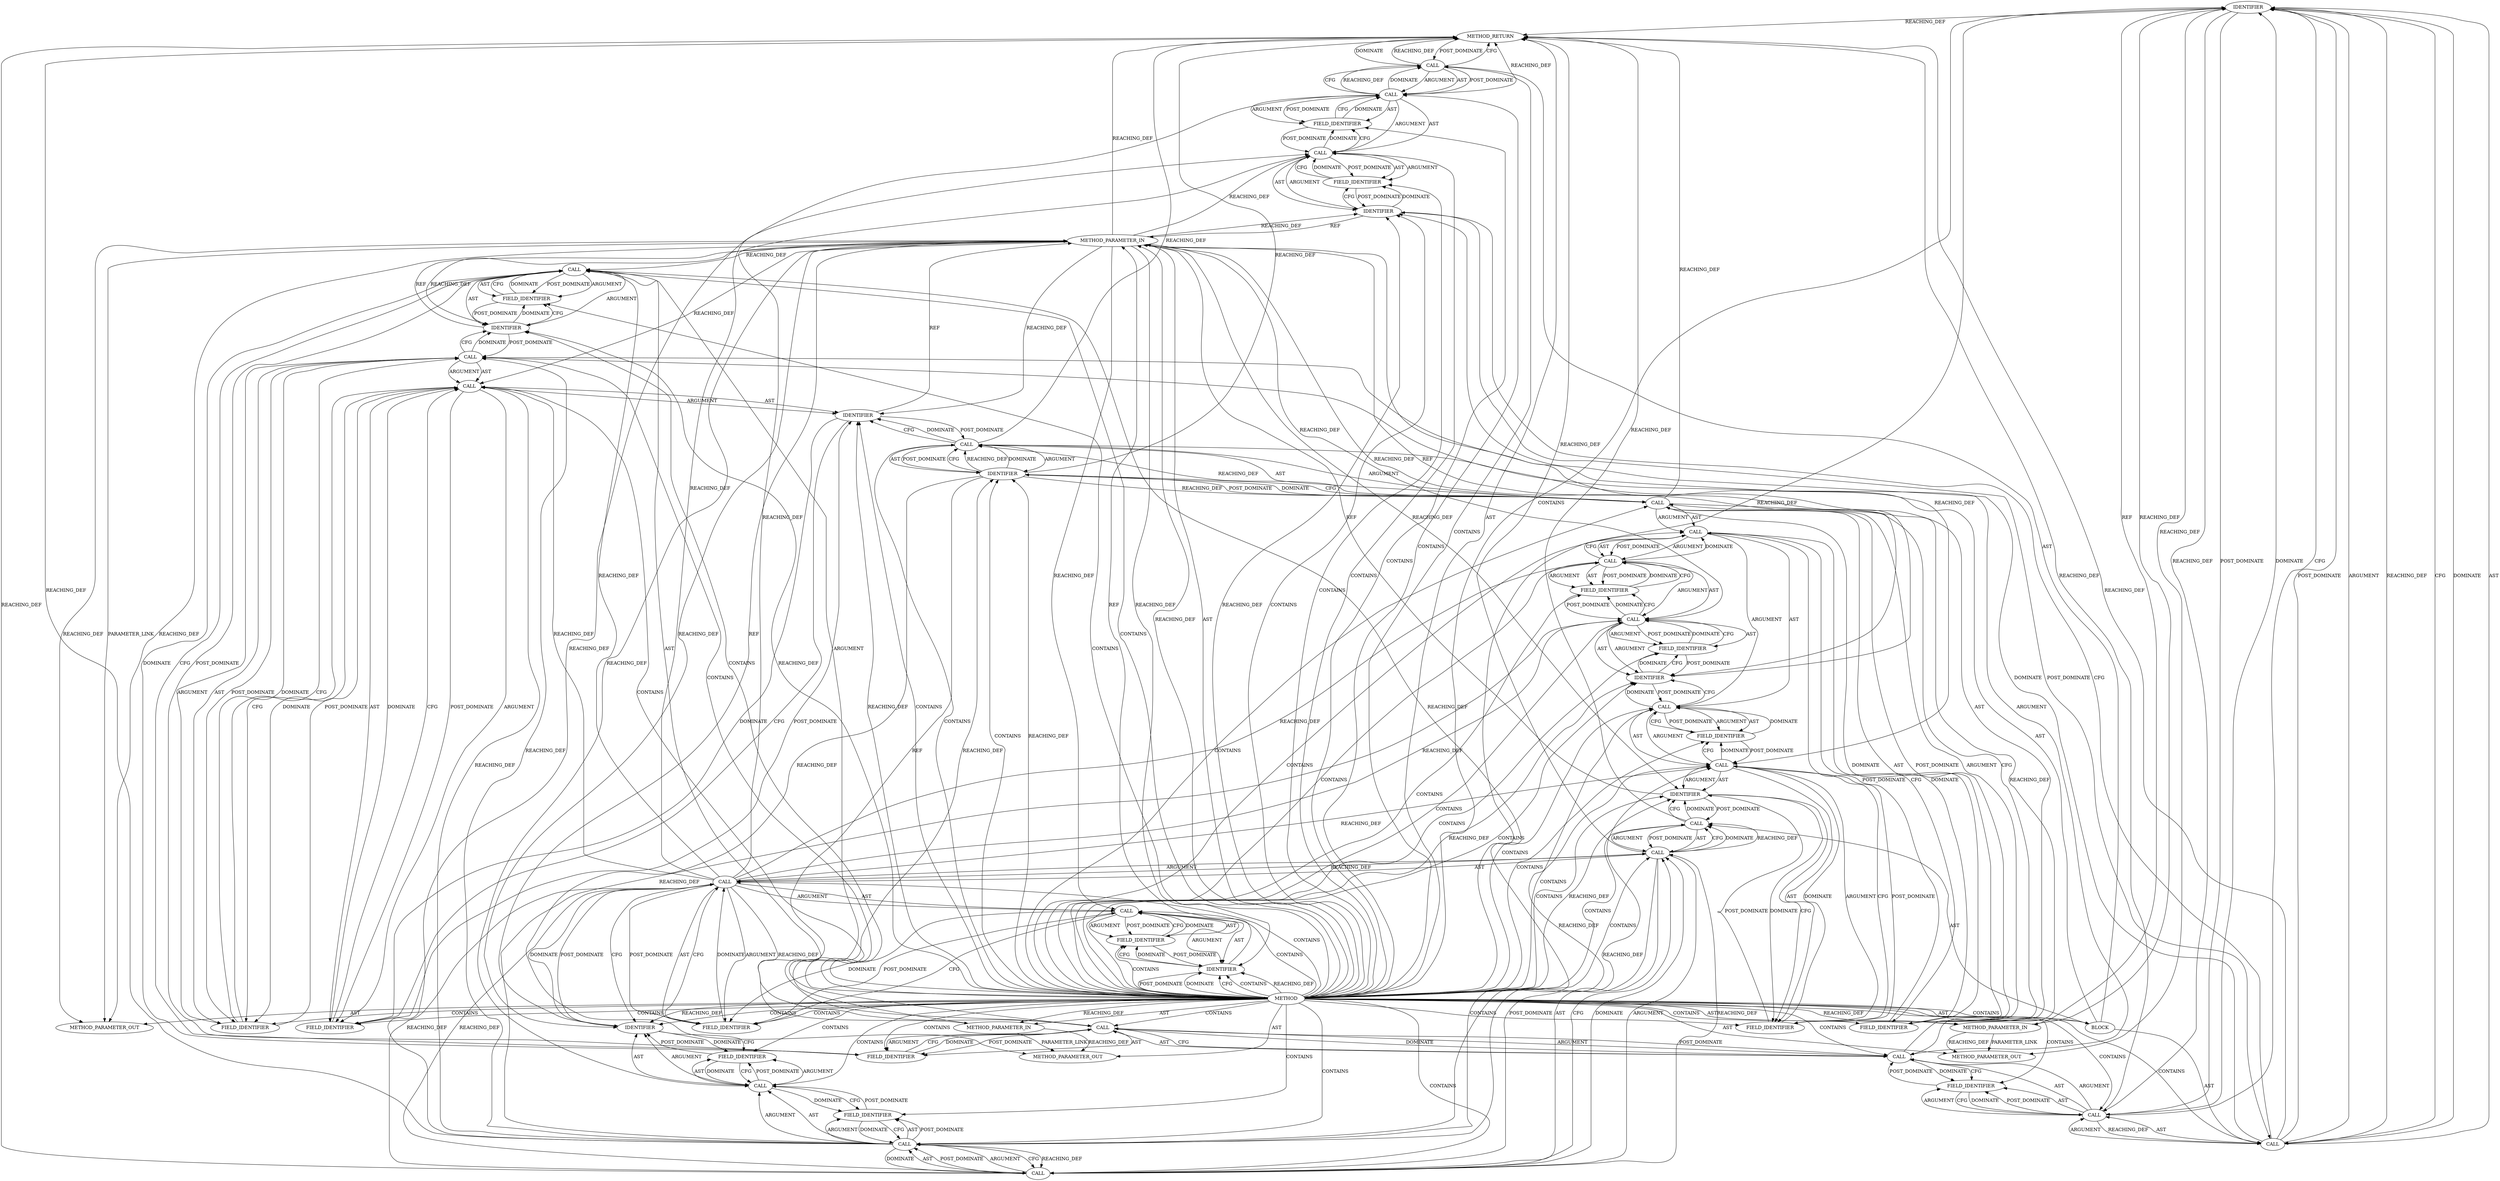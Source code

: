 digraph {
  1000 [label=IDENTIFIER ORDER=2 ARGUMENT_INDEX=2 CODE="len" COLUMN_NUMBER=60 LINE_NUMBER=329 TYPE_FULL_NAME="int" NAME="len"]
  13015 [label=METHOD_PARAMETER_OUT ORDER=1 CODE="struct ceph_connection *con" IS_VARIADIC=false COLUMN_NUMBER=30 LINE_NUMBER=324 TYPE_FULL_NAME="ceph_connection*" EVALUATION_STRATEGY="BY_VALUE" INDEX=1 NAME="con"]
  982 [label=FIELD_IDENTIFIER ORDER=2 ARGUMENT_INDEX=2 CODE="v2" COLUMN_NUMBER=24 LINE_NUMBER=328 CANONICAL_NAME="v2"]
  955 [label=METHOD_PARAMETER_IN ORDER=2 CODE="void *buf" IS_VARIADIC=false COLUMN_NUMBER=59 LINE_NUMBER=324 TYPE_FULL_NAME="void*" EVALUATION_STRATEGY="BY_VALUE" INDEX=2 NAME="buf"]
  985 [label=IDENTIFIER ORDER=2 ARGUMENT_INDEX=2 CODE="buf" COLUMN_NUMBER=61 LINE_NUMBER=328 TYPE_FULL_NAME="void*" NAME="buf"]
  1007 [label=METHOD_RETURN ORDER=5 CODE="RET" COLUMN_NUMBER=1 LINE_NUMBER=324 TYPE_FULL_NAME="void" EVALUATION_STRATEGY="BY_VALUE"]
  979 [label=CALL ORDER=2 ARGUMENT_INDEX=2 CODE="con->v2.in_sign_kvec_cnt" COLUMN_NUMBER=24 METHOD_FULL_NAME="<operator>.fieldAccess" LINE_NUMBER=328 TYPE_FULL_NAME="<empty>" DISPATCH_TYPE="STATIC_DISPATCH" SIGNATURE="" NAME="<operator>.fieldAccess"]
  978 [label=FIELD_IDENTIFIER ORDER=2 ARGUMENT_INDEX=2 CODE="in_sign_kvecs" COLUMN_NUMBER=2 LINE_NUMBER=328 CANONICAL_NAME="in_sign_kvecs"]
  991 [label=IDENTIFIER ORDER=1 ARGUMENT_INDEX=1 CODE="con" COLUMN_NUMBER=2 LINE_NUMBER=329 TYPE_FULL_NAME="ceph_connection*" NAME="con"]
  1001 [label=CALL ORDER=4 ARGUMENT_INDEX=-1 CODE="con->v2.in_sign_kvec_cnt++" COLUMN_NUMBER=2 METHOD_FULL_NAME="<operator>.postIncrement" LINE_NUMBER=330 TYPE_FULL_NAME="<empty>" DISPATCH_TYPE="STATIC_DISPATCH" SIGNATURE="" NAME="<operator>.postIncrement"]
  1005 [label=FIELD_IDENTIFIER ORDER=2 ARGUMENT_INDEX=2 CODE="v2" COLUMN_NUMBER=2 LINE_NUMBER=330 CANONICAL_NAME="v2"]
  969 [label=FIELD_IDENTIFIER ORDER=2 ARGUMENT_INDEX=2 CODE="v2" COLUMN_NUMBER=48 LINE_NUMBER=326 CANONICAL_NAME="v2"]
  990 [label=CALL ORDER=1 ARGUMENT_INDEX=1 CODE="con->v2" COLUMN_NUMBER=2 METHOD_FULL_NAME="<operator>.indirectFieldAccess" LINE_NUMBER=329 TYPE_FULL_NAME="<empty>" DISPATCH_TYPE="STATIC_DISPATCH" SIGNATURE="" NAME="<operator>.indirectFieldAccess"]
  977 [label=FIELD_IDENTIFIER ORDER=2 ARGUMENT_INDEX=2 CODE="v2" COLUMN_NUMBER=2 LINE_NUMBER=328 CANONICAL_NAME="v2"]
  959 [label=CALL ORDER=1 ARGUMENT_INDEX=1 CODE="con->v2.in_sign_kvec_cnt >= ARRAY_SIZE(con->v2.in_sign_kvecs)" COLUMN_NUMBER=9 METHOD_FULL_NAME="<operator>.greaterEqualsThan" LINE_NUMBER=326 TYPE_FULL_NAME="<empty>" DISPATCH_TYPE="STATIC_DISPATCH" SIGNATURE="" NAME="<operator>.greaterEqualsThan"]
  958 [label=CALL ORDER=1 ARGUMENT_INDEX=-1 CODE="BUG_ON(con->v2.in_sign_kvec_cnt >= ARRAY_SIZE(con->v2.in_sign_kvecs))" COLUMN_NUMBER=2 METHOD_FULL_NAME="BUG_ON" LINE_NUMBER=326 TYPE_FULL_NAME="<empty>" DISPATCH_TYPE="STATIC_DISPATCH" SIGNATURE="" NAME="BUG_ON"]
  1003 [label=CALL ORDER=1 ARGUMENT_INDEX=1 CODE="con->v2" COLUMN_NUMBER=2 METHOD_FULL_NAME="<operator>.indirectFieldAccess" LINE_NUMBER=330 TYPE_FULL_NAME="<empty>" DISPATCH_TYPE="STATIC_DISPATCH" SIGNATURE="" NAME="<operator>.indirectFieldAccess"]
  963 [label=FIELD_IDENTIFIER ORDER=2 ARGUMENT_INDEX=2 CODE="v2" COLUMN_NUMBER=9 LINE_NUMBER=326 CANONICAL_NAME="v2"]
  976 [label=IDENTIFIER ORDER=1 ARGUMENT_INDEX=1 CODE="con" COLUMN_NUMBER=2 LINE_NUMBER=328 TYPE_FULL_NAME="ceph_connection*" NAME="con"]
  986 [label=CALL ORDER=3 ARGUMENT_INDEX=-1 CODE="con->v2.in_sign_kvecs[con->v2.in_sign_kvec_cnt].iov_len = len" COLUMN_NUMBER=2 METHOD_FULL_NAME="<operator>.assignment" LINE_NUMBER=329 TYPE_FULL_NAME="<empty>" DISPATCH_TYPE="STATIC_DISPATCH" SIGNATURE="" NAME="<operator>.assignment"]
  997 [label=FIELD_IDENTIFIER ORDER=2 ARGUMENT_INDEX=2 CODE="v2" COLUMN_NUMBER=24 LINE_NUMBER=329 CANONICAL_NAME="v2"]
  962 [label=IDENTIFIER ORDER=1 ARGUMENT_INDEX=1 CODE="con" COLUMN_NUMBER=9 LINE_NUMBER=326 TYPE_FULL_NAME="ceph_connection*" NAME="con"]
  964 [label=FIELD_IDENTIFIER ORDER=2 ARGUMENT_INDEX=2 CODE="in_sign_kvec_cnt" COLUMN_NUMBER=9 LINE_NUMBER=326 CANONICAL_NAME="in_sign_kvec_cnt"]
  961 [label=CALL ORDER=1 ARGUMENT_INDEX=1 CODE="con->v2" COLUMN_NUMBER=9 METHOD_FULL_NAME="<operator>.indirectFieldAccess" LINE_NUMBER=326 TYPE_FULL_NAME="<empty>" DISPATCH_TYPE="STATIC_DISPATCH" SIGNATURE="" NAME="<operator>.indirectFieldAccess"]
  987 [label=CALL ORDER=1 ARGUMENT_INDEX=1 CODE="con->v2.in_sign_kvecs[con->v2.in_sign_kvec_cnt].iov_len" COLUMN_NUMBER=2 METHOD_FULL_NAME="<operator>.fieldAccess" LINE_NUMBER=329 TYPE_FULL_NAME="<empty>" DISPATCH_TYPE="STATIC_DISPATCH" SIGNATURE="" NAME="<operator>.fieldAccess"]
  965 [label=CALL ORDER=2 ARGUMENT_INDEX=2 CODE="ARRAY_SIZE(con->v2.in_sign_kvecs)" COLUMN_NUMBER=37 METHOD_FULL_NAME="ARRAY_SIZE" LINE_NUMBER=326 TYPE_FULL_NAME="<empty>" DISPATCH_TYPE="STATIC_DISPATCH" SIGNATURE="" NAME="ARRAY_SIZE"]
  984 [label=FIELD_IDENTIFIER ORDER=2 ARGUMENT_INDEX=2 CODE="iov_base" COLUMN_NUMBER=2 LINE_NUMBER=328 CANONICAL_NAME="iov_base"]
  983 [label=FIELD_IDENTIFIER ORDER=2 ARGUMENT_INDEX=2 CODE="in_sign_kvec_cnt" COLUMN_NUMBER=24 LINE_NUMBER=328 CANONICAL_NAME="in_sign_kvec_cnt"]
  13016 [label=METHOD_PARAMETER_OUT ORDER=2 CODE="void *buf" IS_VARIADIC=false COLUMN_NUMBER=59 LINE_NUMBER=324 TYPE_FULL_NAME="void*" EVALUATION_STRATEGY="BY_VALUE" INDEX=2 NAME="buf"]
  981 [label=IDENTIFIER ORDER=1 ARGUMENT_INDEX=1 CODE="con" COLUMN_NUMBER=24 LINE_NUMBER=328 TYPE_FULL_NAME="ceph_connection*" NAME="con"]
  980 [label=CALL ORDER=1 ARGUMENT_INDEX=1 CODE="con->v2" COLUMN_NUMBER=24 METHOD_FULL_NAME="<operator>.indirectFieldAccess" LINE_NUMBER=328 TYPE_FULL_NAME="<empty>" DISPATCH_TYPE="STATIC_DISPATCH" SIGNATURE="" NAME="<operator>.indirectFieldAccess"]
  974 [label=CALL ORDER=1 ARGUMENT_INDEX=1 CODE="con->v2.in_sign_kvecs" COLUMN_NUMBER=2 METHOD_FULL_NAME="<operator>.fieldAccess" LINE_NUMBER=328 TYPE_FULL_NAME="<empty>" DISPATCH_TYPE="STATIC_DISPATCH" SIGNATURE="" NAME="<operator>.fieldAccess"]
  992 [label=FIELD_IDENTIFIER ORDER=2 ARGUMENT_INDEX=2 CODE="v2" COLUMN_NUMBER=2 LINE_NUMBER=329 CANONICAL_NAME="v2"]
  957 [label=BLOCK ORDER=4 ARGUMENT_INDEX=-1 CODE="{
	BUG_ON(con->v2.in_sign_kvec_cnt >= ARRAY_SIZE(con->v2.in_sign_kvecs));

	con->v2.in_sign_kvecs[con->v2.in_sign_kvec_cnt].iov_base = buf;
	con->v2.in_sign_kvecs[con->v2.in_sign_kvec_cnt].iov_len = len;
	con->v2.in_sign_kvec_cnt++;
}" COLUMN_NUMBER=1 LINE_NUMBER=325 TYPE_FULL_NAME="void"]
  975 [label=CALL ORDER=1 ARGUMENT_INDEX=1 CODE="con->v2" COLUMN_NUMBER=2 METHOD_FULL_NAME="<operator>.indirectFieldAccess" LINE_NUMBER=328 TYPE_FULL_NAME="<empty>" DISPATCH_TYPE="STATIC_DISPATCH" SIGNATURE="" NAME="<operator>.indirectFieldAccess"]
  993 [label=FIELD_IDENTIFIER ORDER=2 ARGUMENT_INDEX=2 CODE="in_sign_kvecs" COLUMN_NUMBER=2 LINE_NUMBER=329 CANONICAL_NAME="in_sign_kvecs"]
  13017 [label=METHOD_PARAMETER_OUT ORDER=3 CODE="int len" IS_VARIADIC=false COLUMN_NUMBER=70 LINE_NUMBER=324 TYPE_FULL_NAME="int" EVALUATION_STRATEGY="BY_VALUE" INDEX=3 NAME="len"]
  971 [label=CALL ORDER=2 ARGUMENT_INDEX=-1 CODE="con->v2.in_sign_kvecs[con->v2.in_sign_kvec_cnt].iov_base = buf" COLUMN_NUMBER=2 METHOD_FULL_NAME="<operator>.assignment" LINE_NUMBER=328 TYPE_FULL_NAME="<empty>" DISPATCH_TYPE="STATIC_DISPATCH" SIGNATURE="" NAME="<operator>.assignment"]
  996 [label=IDENTIFIER ORDER=1 ARGUMENT_INDEX=1 CODE="con" COLUMN_NUMBER=24 LINE_NUMBER=329 TYPE_FULL_NAME="ceph_connection*" NAME="con"]
  972 [label=CALL ORDER=1 ARGUMENT_INDEX=1 CODE="con->v2.in_sign_kvecs[con->v2.in_sign_kvec_cnt].iov_base" COLUMN_NUMBER=2 METHOD_FULL_NAME="<operator>.fieldAccess" LINE_NUMBER=328 TYPE_FULL_NAME="<empty>" DISPATCH_TYPE="STATIC_DISPATCH" SIGNATURE="" NAME="<operator>.fieldAccess"]
  1004 [label=IDENTIFIER ORDER=1 ARGUMENT_INDEX=1 CODE="con" COLUMN_NUMBER=2 LINE_NUMBER=330 TYPE_FULL_NAME="ceph_connection*" NAME="con"]
  989 [label=CALL ORDER=1 ARGUMENT_INDEX=1 CODE="con->v2.in_sign_kvecs" COLUMN_NUMBER=2 METHOD_FULL_NAME="<operator>.fieldAccess" LINE_NUMBER=329 TYPE_FULL_NAME="<empty>" DISPATCH_TYPE="STATIC_DISPATCH" SIGNATURE="" NAME="<operator>.fieldAccess"]
  960 [label=CALL ORDER=1 ARGUMENT_INDEX=1 CODE="con->v2.in_sign_kvec_cnt" COLUMN_NUMBER=9 METHOD_FULL_NAME="<operator>.fieldAccess" LINE_NUMBER=326 TYPE_FULL_NAME="<empty>" DISPATCH_TYPE="STATIC_DISPATCH" SIGNATURE="" NAME="<operator>.fieldAccess"]
  956 [label=METHOD_PARAMETER_IN ORDER=3 CODE="int len" IS_VARIADIC=false COLUMN_NUMBER=70 LINE_NUMBER=324 TYPE_FULL_NAME="int" EVALUATION_STRATEGY="BY_VALUE" INDEX=3 NAME="len"]
  967 [label=CALL ORDER=1 ARGUMENT_INDEX=1 CODE="con->v2" COLUMN_NUMBER=48 METHOD_FULL_NAME="<operator>.indirectFieldAccess" LINE_NUMBER=326 TYPE_FULL_NAME="<empty>" DISPATCH_TYPE="STATIC_DISPATCH" SIGNATURE="" NAME="<operator>.indirectFieldAccess"]
  968 [label=IDENTIFIER ORDER=1 ARGUMENT_INDEX=1 CODE="con" COLUMN_NUMBER=48 LINE_NUMBER=326 TYPE_FULL_NAME="ceph_connection*" NAME="con"]
  970 [label=FIELD_IDENTIFIER ORDER=2 ARGUMENT_INDEX=2 CODE="in_sign_kvecs" COLUMN_NUMBER=48 LINE_NUMBER=326 CANONICAL_NAME="in_sign_kvecs"]
  966 [label=CALL ORDER=1 ARGUMENT_INDEX=1 CODE="con->v2.in_sign_kvecs" COLUMN_NUMBER=48 METHOD_FULL_NAME="<operator>.fieldAccess" LINE_NUMBER=326 TYPE_FULL_NAME="<empty>" DISPATCH_TYPE="STATIC_DISPATCH" SIGNATURE="" NAME="<operator>.fieldAccess"]
  1006 [label=FIELD_IDENTIFIER ORDER=2 ARGUMENT_INDEX=2 CODE="in_sign_kvec_cnt" COLUMN_NUMBER=2 LINE_NUMBER=330 CANONICAL_NAME="in_sign_kvec_cnt"]
  954 [label=METHOD_PARAMETER_IN ORDER=1 CODE="struct ceph_connection *con" IS_VARIADIC=false COLUMN_NUMBER=30 LINE_NUMBER=324 TYPE_FULL_NAME="ceph_connection*" EVALUATION_STRATEGY="BY_VALUE" INDEX=1 NAME="con"]
  994 [label=CALL ORDER=2 ARGUMENT_INDEX=2 CODE="con->v2.in_sign_kvec_cnt" COLUMN_NUMBER=24 METHOD_FULL_NAME="<operator>.fieldAccess" LINE_NUMBER=329 TYPE_FULL_NAME="<empty>" DISPATCH_TYPE="STATIC_DISPATCH" SIGNATURE="" NAME="<operator>.fieldAccess"]
  999 [label=FIELD_IDENTIFIER ORDER=2 ARGUMENT_INDEX=2 CODE="iov_len" COLUMN_NUMBER=2 LINE_NUMBER=329 CANONICAL_NAME="iov_len"]
  1002 [label=CALL ORDER=1 ARGUMENT_INDEX=1 CODE="con->v2.in_sign_kvec_cnt" COLUMN_NUMBER=2 METHOD_FULL_NAME="<operator>.fieldAccess" LINE_NUMBER=330 TYPE_FULL_NAME="<empty>" DISPATCH_TYPE="STATIC_DISPATCH" SIGNATURE="" NAME="<operator>.fieldAccess"]
  953 [label=METHOD COLUMN_NUMBER=1 LINE_NUMBER=324 COLUMN_NUMBER_END=1 IS_EXTERNAL=false SIGNATURE="void add_in_sign_kvec (ceph_connection*,void*,int)" NAME="add_in_sign_kvec" AST_PARENT_TYPE="TYPE_DECL" AST_PARENT_FULL_NAME="file_code_old-a282a2f-decode_preamble-526.c:<global>" ORDER=17 CODE="static void add_in_sign_kvec(struct ceph_connection *con, void *buf, int len)
{
	BUG_ON(con->v2.in_sign_kvec_cnt >= ARRAY_SIZE(con->v2.in_sign_kvecs));

	con->v2.in_sign_kvecs[con->v2.in_sign_kvec_cnt].iov_base = buf;
	con->v2.in_sign_kvecs[con->v2.in_sign_kvec_cnt].iov_len = len;
	con->v2.in_sign_kvec_cnt++;
}" FULL_NAME="add_in_sign_kvec" LINE_NUMBER_END=331 FILENAME="file_code_old-a282a2f-decode_preamble-526.c"]
  988 [label=CALL ORDER=1 ARGUMENT_INDEX=1 CODE="con->v2.in_sign_kvecs[con->v2.in_sign_kvec_cnt]" COLUMN_NUMBER=2 METHOD_FULL_NAME="<operator>.indirectIndexAccess" LINE_NUMBER=329 TYPE_FULL_NAME="<empty>" DISPATCH_TYPE="STATIC_DISPATCH" SIGNATURE="" NAME="<operator>.indirectIndexAccess"]
  973 [label=CALL ORDER=1 ARGUMENT_INDEX=1 CODE="con->v2.in_sign_kvecs[con->v2.in_sign_kvec_cnt]" COLUMN_NUMBER=2 METHOD_FULL_NAME="<operator>.indirectIndexAccess" LINE_NUMBER=328 TYPE_FULL_NAME="<empty>" DISPATCH_TYPE="STATIC_DISPATCH" SIGNATURE="" NAME="<operator>.indirectIndexAccess"]
  998 [label=FIELD_IDENTIFIER ORDER=2 ARGUMENT_INDEX=2 CODE="in_sign_kvec_cnt" COLUMN_NUMBER=24 LINE_NUMBER=329 CANONICAL_NAME="in_sign_kvec_cnt"]
  995 [label=CALL ORDER=1 ARGUMENT_INDEX=1 CODE="con->v2" COLUMN_NUMBER=24 METHOD_FULL_NAME="<operator>.indirectFieldAccess" LINE_NUMBER=329 TYPE_FULL_NAME="<empty>" DISPATCH_TYPE="STATIC_DISPATCH" SIGNATURE="" NAME="<operator>.indirectFieldAccess"]
  990 -> 992 [label=ARGUMENT ]
  990 -> 991 [label=ARGUMENT ]
  986 -> 1007 [label=REACHING_DEF VARIABLE="con->v2.in_sign_kvecs[con->v2.in_sign_kvec_cnt].iov_len = len"]
  971 -> 972 [label=AST ]
  982 -> 981 [label=POST_DOMINATE ]
  981 -> 974 [label=POST_DOMINATE ]
  966 -> 980 [label=REACHING_DEF VARIABLE="con->v2.in_sign_kvecs"]
  959 -> 965 [label=AST ]
  953 -> 985 [label=REACHING_DEF VARIABLE=""]
  992 -> 990 [label=DOMINATE ]
  989 -> 993 [label=ARGUMENT ]
  953 -> 1004 [label=REACHING_DEF VARIABLE=""]
  954 -> 980 [label=REACHING_DEF VARIABLE="con"]
  953 -> 979 [label=CONTAINS ]
  960 -> 979 [label=REACHING_DEF VARIABLE="con->v2.in_sign_kvec_cnt"]
  953 -> 985 [label=CONTAINS ]
  953 -> 996 [label=CONTAINS ]
  994 -> 988 [label=CFG ]
  1007 -> 1001 [label=POST_DOMINATE ]
  953 -> 1000 [label=REACHING_DEF VARIABLE=""]
  985 -> 971 [label=CFG ]
  998 -> 995 [label=POST_DOMINATE ]
  958 -> 976 [label=CFG ]
  962 -> 963 [label=CFG ]
  1005 -> 1004 [label=POST_DOMINATE ]
  953 -> 989 [label=CONTAINS ]
  988 -> 994 [label=ARGUMENT ]
  994 -> 988 [label=DOMINATE ]
  958 -> 959 [label=ARGUMENT ]
  973 -> 984 [label=DOMINATE ]
  954 -> 962 [label=REACHING_DEF VARIABLE="con"]
  993 -> 990 [label=POST_DOMINATE ]
  972 -> 985 [label=DOMINATE ]
  960 -> 961 [label=AST ]
  996 -> 989 [label=POST_DOMINATE ]
  1001 -> 1002 [label=ARGUMENT ]
  953 -> 1001 [label=CONTAINS ]
  980 -> 981 [label=ARGUMENT ]
  994 -> 998 [label=POST_DOMINATE ]
  954 -> 968 [label=REACHING_DEF VARIABLE="con"]
  957 -> 1001 [label=AST ]
  980 -> 981 [label=AST ]
  954 -> 996 [label=REACHING_DEF VARIABLE="con"]
  994 -> 995 [label=ARGUMENT ]
  985 -> 972 [label=REACHING_DEF VARIABLE="buf"]
  964 -> 960 [label=CFG ]
  994 -> 995 [label=AST ]
  954 -> 1004 [label=REACHING_DEF VARIABLE="con"]
  975 -> 978 [label=CFG ]
  985 -> 955 [label=REF ]
  953 -> 994 [label=CONTAINS ]
  990 -> 991 [label=AST ]
  1002 -> 1006 [label=POST_DOMINATE ]
  975 -> 978 [label=DOMINATE ]
  980 -> 982 [label=POST_DOMINATE ]
  982 -> 980 [label=DOMINATE ]
  960 -> 964 [label=AST ]
  966 -> 975 [label=REACHING_DEF VARIABLE="con->v2.in_sign_kvecs"]
  1004 -> 986 [label=POST_DOMINATE ]
  972 -> 985 [label=CFG ]
  953 -> 966 [label=CONTAINS ]
  965 -> 959 [label=CFG ]
  986 -> 1000 [label=AST ]
  957 -> 971 [label=AST ]
  953 -> 958 [label=CONTAINS ]
  973 -> 979 [label=AST ]
  954 -> 981 [label=REACHING_DEF VARIABLE="con"]
  967 -> 970 [label=DOMINATE ]
  979 -> 980 [label=ARGUMENT ]
  1000 -> 987 [label=REACHING_DEF VARIABLE="len"]
  959 -> 958 [label=CFG ]
  993 -> 989 [label=DOMINATE ]
  953 -> 1002 [label=CONTAINS ]
  984 -> 972 [label=CFG ]
  965 -> 966 [label=AST ]
  995 -> 997 [label=POST_DOMINATE ]
  953 -> 964 [label=CONTAINS ]
  974 -> 975 [label=AST ]
  968 -> 969 [label=DOMINATE ]
  966 -> 970 [label=AST ]
  990 -> 993 [label=CFG ]
  953 -> 984 [label=CONTAINS ]
  999 -> 987 [label=DOMINATE ]
  983 -> 979 [label=DOMINATE ]
  959 -> 965 [label=ARGUMENT ]
  953 -> 980 [label=CONTAINS ]
  967 -> 968 [label=AST ]
  956 -> 13017 [label=PARAMETER_LINK ]
  1001 -> 1002 [label=AST ]
  1000 -> 13017 [label=REACHING_DEF VARIABLE="len"]
  985 -> 971 [label=REACHING_DEF VARIABLE="buf"]
  977 -> 975 [label=CFG ]
  971 -> 985 [label=POST_DOMINATE ]
  967 -> 968 [label=ARGUMENT ]
  954 -> 13015 [label=PARAMETER_LINK ]
  976 -> 977 [label=DOMINATE ]
  975 -> 977 [label=POST_DOMINATE ]
  987 -> 999 [label=POST_DOMINATE ]
  953 -> 954 [label=REACHING_DEF VARIABLE=""]
  977 -> 976 [label=POST_DOMINATE ]
  953 -> 1004 [label=CONTAINS ]
  990 -> 993 [label=DOMINATE ]
  953 -> 988 [label=CONTAINS ]
  1001 -> 1007 [label=CFG ]
  953 -> 986 [label=CONTAINS ]
  965 -> 1007 [label=REACHING_DEF VARIABLE="ARRAY_SIZE(con->v2.in_sign_kvecs)"]
  995 -> 998 [label=DOMINATE ]
  967 -> 969 [label=POST_DOMINATE ]
  978 -> 974 [label=DOMINATE ]
  960 -> 995 [label=REACHING_DEF VARIABLE="con->v2.in_sign_kvec_cnt"]
  964 -> 960 [label=DOMINATE ]
  970 -> 966 [label=DOMINATE ]
  980 -> 983 [label=DOMINATE ]
  1000 -> 1007 [label=REACHING_DEF VARIABLE="len"]
  960 -> 1003 [label=REACHING_DEF VARIABLE="con->v2.in_sign_kvec_cnt"]
  988 -> 994 [label=POST_DOMINATE ]
  953 -> 971 [label=CONTAINS ]
  960 -> 994 [label=REACHING_DEF VARIABLE="con->v2.in_sign_kvec_cnt"]
  1004 -> 1005 [label=DOMINATE ]
  953 -> 987 [label=CONTAINS ]
  979 -> 983 [label=ARGUMENT ]
  986 -> 1000 [label=POST_DOMINATE ]
  985 -> 1007 [label=REACHING_DEF VARIABLE="buf"]
  985 -> 972 [label=POST_DOMINATE ]
  987 -> 988 [label=AST ]
  971 -> 991 [label=CFG ]
  978 -> 974 [label=CFG ]
  992 -> 990 [label=CFG ]
  953 -> 959 [label=CONTAINS ]
  965 -> 960 [label=REACHING_DEF VARIABLE="ARRAY_SIZE(con->v2.in_sign_kvecs)"]
  953 -> 982 [label=CONTAINS ]
  966 -> 1007 [label=REACHING_DEF VARIABLE="con->v2.in_sign_kvecs"]
  1000 -> 986 [label=REACHING_DEF VARIABLE="len"]
  1003 -> 1006 [label=DOMINATE ]
  953 -> 956 [label=AST ]
  997 -> 995 [label=CFG ]
  966 -> 990 [label=REACHING_DEF VARIABLE="con->v2.in_sign_kvecs"]
  988 -> 999 [label=CFG ]
  953 -> 992 [label=CONTAINS ]
  986 -> 1000 [label=ARGUMENT ]
  1000 -> 986 [label=CFG ]
  990 -> 992 [label=AST ]
  969 -> 967 [label=DOMINATE ]
  975 -> 977 [label=AST ]
  973 -> 979 [label=ARGUMENT ]
  999 -> 987 [label=CFG ]
  979 -> 973 [label=DOMINATE ]
  998 -> 994 [label=CFG ]
  953 -> 955 [label=AST ]
  980 -> 982 [label=AST ]
  954 -> 1007 [label=REACHING_DEF VARIABLE="con"]
  996 -> 997 [label=DOMINATE ]
  977 -> 975 [label=DOMINATE ]
  988 -> 989 [label=ARGUMENT ]
  967 -> 969 [label=ARGUMENT ]
  987 -> 988 [label=ARGUMENT ]
  975 -> 976 [label=ARGUMENT ]
  982 -> 980 [label=CFG ]
  1003 -> 1004 [label=ARGUMENT ]
  1002 -> 1006 [label=AST ]
  967 -> 969 [label=AST ]
  981 -> 982 [label=DOMINATE ]
  960 -> 959 [label=REACHING_DEF VARIABLE="con->v2.in_sign_kvec_cnt"]
  953 -> 977 [label=CONTAINS ]
  958 -> 959 [label=AST ]
  953 -> 997 [label=CONTAINS ]
  953 -> 974 [label=CONTAINS ]
  1003 -> 1005 [label=POST_DOMINATE ]
  961 -> 963 [label=AST ]
  984 -> 973 [label=POST_DOMINATE ]
  994 -> 998 [label=AST ]
  956 -> 1000 [label=REACHING_DEF VARIABLE="len"]
  965 -> 959 [label=DOMINATE ]
  960 -> 961 [label=ARGUMENT ]
  970 -> 966 [label=CFG ]
  989 -> 993 [label=POST_DOMINATE ]
  1006 -> 1002 [label=CFG ]
  997 -> 996 [label=POST_DOMINATE ]
  959 -> 1007 [label=REACHING_DEF VARIABLE="con->v2.in_sign_kvec_cnt >= ARRAY_SIZE(con->v2.in_sign_kvecs)"]
  969 -> 967 [label=CFG ]
  973 -> 979 [label=POST_DOMINATE ]
  1003 -> 1005 [label=AST ]
  985 -> 13016 [label=REACHING_DEF VARIABLE="buf"]
  1001 -> 1007 [label=DOMINATE ]
  986 -> 1004 [label=CFG ]
  973 -> 974 [label=ARGUMENT ]
  957 -> 986 [label=AST ]
  971 -> 972 [label=ARGUMENT ]
  965 -> 966 [label=POST_DOMINATE ]
  974 -> 978 [label=POST_DOMINATE ]
  971 -> 991 [label=DOMINATE ]
  995 -> 997 [label=AST ]
  992 -> 991 [label=POST_DOMINATE ]
  953 -> 962 [label=DOMINATE ]
  974 -> 978 [label=ARGUMENT ]
  961 -> 963 [label=ARGUMENT ]
  972 -> 988 [label=REACHING_DEF VARIABLE="con->v2.in_sign_kvecs[con->v2.in_sign_kvec_cnt].iov_base"]
  1002 -> 1001 [label=CFG ]
  971 -> 985 [label=ARGUMENT ]
  954 -> 1003 [label=REACHING_DEF VARIABLE="con"]
  989 -> 993 [label=AST ]
  1002 -> 1007 [label=REACHING_DEF VARIABLE="con->v2.in_sign_kvec_cnt"]
  1006 -> 1002 [label=DOMINATE ]
  961 -> 962 [label=ARGUMENT ]
  953 -> 957 [label=CONTAINS ]
  953 -> 983 [label=CONTAINS ]
  986 -> 1004 [label=DOMINATE ]
  953 -> 1005 [label=CONTAINS ]
  958 -> 959 [label=POST_DOMINATE ]
  987 -> 986 [label=REACHING_DEF VARIABLE="con->v2.in_sign_kvecs[con->v2.in_sign_kvec_cnt].iov_len"]
  997 -> 995 [label=DOMINATE ]
  953 -> 991 [label=REACHING_DEF VARIABLE=""]
  979 -> 973 [label=CFG ]
  954 -> 967 [label=REACHING_DEF VARIABLE="con"]
  1002 -> 1003 [label=ARGUMENT ]
  1002 -> 1001 [label=REACHING_DEF VARIABLE="con->v2.in_sign_kvec_cnt"]
  998 -> 994 [label=DOMINATE ]
  960 -> 1002 [label=REACHING_DEF VARIABLE="con->v2.in_sign_kvec_cnt"]
  953 -> 965 [label=CONTAINS ]
  953 -> 975 [label=CONTAINS ]
  973 -> 984 [label=CFG ]
  960 -> 965 [label=REACHING_DEF VARIABLE="con->v2.in_sign_kvec_cnt"]
  953 -> 967 [label=CONTAINS ]
  966 -> 970 [label=POST_DOMINATE ]
  960 -> 964 [label=ARGUMENT ]
  953 -> 999 [label=CONTAINS ]
  955 -> 985 [label=REACHING_DEF VARIABLE="buf"]
  953 -> 1006 [label=CONTAINS ]
  979 -> 983 [label=AST ]
  995 -> 997 [label=ARGUMENT ]
  972 -> 973 [label=ARGUMENT ]
  962 -> 963 [label=DOMINATE ]
  999 -> 988 [label=POST_DOMINATE ]
  968 -> 960 [label=POST_DOMINATE ]
  974 -> 975 [label=ARGUMENT ]
  959 -> 960 [label=AST ]
  953 -> 13016 [label=AST ]
  975 -> 977 [label=ARGUMENT ]
  953 -> 995 [label=CONTAINS ]
  966 -> 1003 [label=REACHING_DEF VARIABLE="con->v2.in_sign_kvecs"]
  966 -> 967 [label=ARGUMENT ]
  972 -> 971 [label=REACHING_DEF VARIABLE="con->v2.in_sign_kvecs[con->v2.in_sign_kvec_cnt].iov_base"]
  971 -> 985 [label=AST ]
  953 -> 13017 [label=AST ]
  966 -> 965 [label=CFG ]
  1004 -> 954 [label=REF ]
  967 -> 970 [label=CFG ]
  1002 -> 1006 [label=ARGUMENT ]
  991 -> 992 [label=DOMINATE ]
  976 -> 954 [label=REF ]
  986 -> 987 [label=AST ]
  975 -> 976 [label=AST ]
  983 -> 979 [label=CFG ]
  953 -> 957 [label=AST ]
  988 -> 999 [label=DOMINATE ]
  973 -> 974 [label=AST ]
  955 -> 13016 [label=PARAMETER_LINK ]
  966 -> 965 [label=DOMINATE ]
  995 -> 996 [label=ARGUMENT ]
  1002 -> 1001 [label=DOMINATE ]
  961 -> 962 [label=AST ]
  953 -> 1007 [label=AST ]
  972 -> 984 [label=AST ]
  989 -> 990 [label=AST ]
  987 -> 1000 [label=DOMINATE ]
  991 -> 954 [label=REF ]
  953 -> 954 [label=AST ]
  953 -> 960 [label=CONTAINS ]
  953 -> 955 [label=REACHING_DEF VARIABLE=""]
  988 -> 994 [label=AST ]
  963 -> 961 [label=CFG ]
  980 -> 982 [label=ARGUMENT ]
  960 -> 980 [label=REACHING_DEF VARIABLE="con->v2.in_sign_kvec_cnt"]
  979 -> 980 [label=AST ]
  955 -> 13016 [label=REACHING_DEF VARIABLE="buf"]
  966 -> 970 [label=ARGUMENT ]
  971 -> 1007 [label=REACHING_DEF VARIABLE="con->v2.in_sign_kvecs[con->v2.in_sign_kvec_cnt].iov_base = buf"]
  981 -> 954 [label=REF ]
  978 -> 975 [label=POST_DOMINATE ]
  972 -> 984 [label=POST_DOMINATE ]
  1000 -> 956 [label=REF ]
  991 -> 971 [label=POST_DOMINATE ]
  953 -> 962 [label=CFG ]
  953 -> 963 [label=CONTAINS ]
  974 -> 978 [label=AST ]
  953 -> 976 [label=CONTAINS ]
  966 -> 967 [label=AST ]
  1005 -> 1003 [label=CFG ]
  960 -> 990 [label=REACHING_DEF VARIABLE="con->v2.in_sign_kvec_cnt"]
  1005 -> 1003 [label=DOMINATE ]
  962 -> 954 [label=REF ]
  1003 -> 1004 [label=AST ]
  953 -> 968 [label=CONTAINS ]
  956 -> 13017 [label=REACHING_DEF VARIABLE="len"]
  987 -> 1007 [label=REACHING_DEF VARIABLE="con->v2.in_sign_kvecs[con->v2.in_sign_kvec_cnt].iov_len"]
  984 -> 972 [label=DOMINATE ]
  953 -> 991 [label=CONTAINS ]
  954 -> 991 [label=REACHING_DEF VARIABLE="con"]
  1000 -> 987 [label=POST_DOMINATE ]
  987 -> 1000 [label=CFG ]
  953 -> 13015 [label=AST ]
  953 -> 961 [label=CONTAINS ]
  961 -> 964 [label=CFG ]
  958 -> 1007 [label=REACHING_DEF VARIABLE="BUG_ON(con->v2.in_sign_kvec_cnt >= ARRAY_SIZE(con->v2.in_sign_kvecs))"]
  987 -> 999 [label=AST ]
  993 -> 989 [label=CFG ]
  953 -> 1000 [label=CONTAINS ]
  987 -> 999 [label=ARGUMENT ]
  995 -> 996 [label=AST ]
  962 -> 953 [label=POST_DOMINATE ]
  953 -> 978 [label=CONTAINS ]
  953 -> 970 [label=CONTAINS ]
  963 -> 962 [label=POST_DOMINATE ]
  953 -> 973 [label=CONTAINS ]
  953 -> 968 [label=REACHING_DEF VARIABLE=""]
  953 -> 998 [label=CONTAINS ]
  972 -> 984 [label=ARGUMENT ]
  954 -> 975 [label=REACHING_DEF VARIABLE="con"]
  972 -> 1007 [label=REACHING_DEF VARIABLE="con->v2.in_sign_kvecs[con->v2.in_sign_kvec_cnt].iov_base"]
  966 -> 974 [label=REACHING_DEF VARIABLE="con->v2.in_sign_kvecs"]
  1003 -> 1005 [label=ARGUMENT ]
  953 -> 962 [label=CONTAINS ]
  954 -> 961 [label=REACHING_DEF VARIABLE="con"]
  1002 -> 1003 [label=AST ]
  1000 -> 986 [label=DOMINATE ]
  954 -> 990 [label=REACHING_DEF VARIABLE="con"]
  961 -> 964 [label=DOMINATE ]
  963 -> 961 [label=DOMINATE ]
  989 -> 996 [label=CFG ]
  991 -> 992 [label=CFG ]
  966 -> 995 [label=REACHING_DEF VARIABLE="con->v2.in_sign_kvecs"]
  959 -> 958 [label=DOMINATE ]
  965 -> 966 [label=ARGUMENT ]
  1001 -> 1002 [label=POST_DOMINATE ]
  995 -> 998 [label=CFG ]
  953 -> 990 [label=CONTAINS ]
  985 -> 971 [label=DOMINATE ]
  990 -> 992 [label=POST_DOMINATE ]
  960 -> 968 [label=CFG ]
  976 -> 958 [label=POST_DOMINATE ]
  953 -> 1003 [label=CONTAINS ]
  954 -> 976 [label=REACHING_DEF VARIABLE="con"]
  983 -> 980 [label=POST_DOMINATE ]
  976 -> 977 [label=CFG ]
  966 -> 989 [label=REACHING_DEF VARIABLE="con->v2.in_sign_kvecs"]
  1003 -> 1006 [label=CFG ]
  959 -> 960 [label=ARGUMENT ]
  966 -> 965 [label=REACHING_DEF VARIABLE="con->v2.in_sign_kvecs"]
  968 -> 969 [label=CFG ]
  972 -> 973 [label=AST ]
  974 -> 981 [label=CFG ]
  959 -> 958 [label=REACHING_DEF VARIABLE="con->v2.in_sign_kvec_cnt >= ARRAY_SIZE(con->v2.in_sign_kvecs)"]
  994 -> 998 [label=ARGUMENT ]
  1001 -> 1007 [label=REACHING_DEF VARIABLE="con->v2.in_sign_kvec_cnt++"]
  960 -> 975 [label=REACHING_DEF VARIABLE="con->v2.in_sign_kvec_cnt"]
  953 -> 981 [label=CONTAINS ]
  953 -> 969 [label=CONTAINS ]
  981 -> 982 [label=CFG ]
  961 -> 963 [label=POST_DOMINATE ]
  996 -> 954 [label=REF ]
  957 -> 958 [label=AST ]
  960 -> 964 [label=POST_DOMINATE ]
  953 -> 993 [label=CONTAINS ]
  965 -> 959 [label=REACHING_DEF VARIABLE="ARRAY_SIZE(con->v2.in_sign_kvecs)"]
  958 -> 976 [label=DOMINATE ]
  988 -> 989 [label=AST ]
  953 -> 996 [label=REACHING_DEF VARIABLE=""]
  970 -> 967 [label=POST_DOMINATE ]
  964 -> 961 [label=POST_DOMINATE ]
  1006 -> 1003 [label=POST_DOMINATE ]
  979 -> 983 [label=POST_DOMINATE ]
  954 -> 995 [label=REACHING_DEF VARIABLE="con"]
  989 -> 996 [label=DOMINATE ]
  986 -> 987 [label=ARGUMENT ]
  953 -> 972 [label=CONTAINS ]
  1004 -> 1005 [label=CFG ]
  968 -> 954 [label=REF ]
  996 -> 997 [label=CFG ]
  953 -> 962 [label=REACHING_DEF VARIABLE=""]
  980 -> 983 [label=CFG ]
  953 -> 976 [label=REACHING_DEF VARIABLE=""]
  953 -> 956 [label=REACHING_DEF VARIABLE=""]
  969 -> 968 [label=POST_DOMINATE ]
  989 -> 990 [label=ARGUMENT ]
  954 -> 13015 [label=REACHING_DEF VARIABLE="con"]
  954 -> 13015 [label=REACHING_DEF VARIABLE="con"]
  959 -> 965 [label=POST_DOMINATE ]
  953 -> 981 [label=REACHING_DEF VARIABLE=""]
  960 -> 968 [label=DOMINATE ]
  974 -> 981 [label=DOMINATE ]
}
